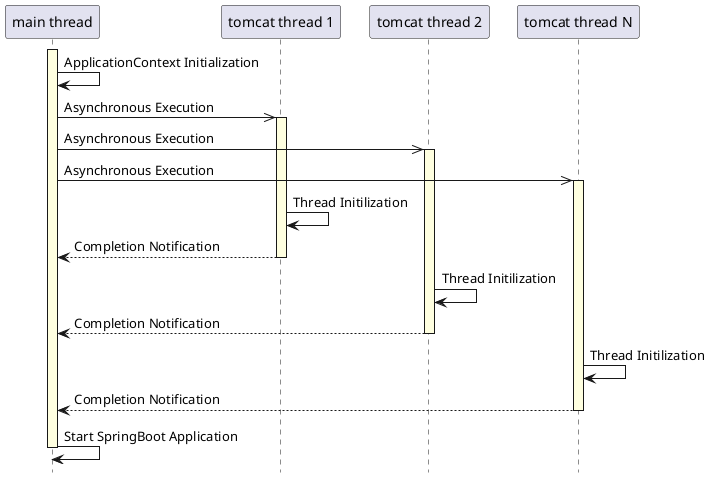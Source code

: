 @startuml

hide footbox

participant "main thread" as main_thread
participant "tomcat thread 1" as tomcat_thread_1
participant "tomcat thread 2" as tomcat_thread_2
participant "tomcat thread N" as tomcat_thread_N

activate main_thread #LightYellow

main_thread -> main_thread : ApplicationContext Initialization

main_thread ->> tomcat_thread_1 : Asynchronous Execution
activate tomcat_thread_1 #LightYellow
main_thread ->> tomcat_thread_2 : Asynchronous Execution
activate tomcat_thread_2 #LightYellow
main_thread ->> tomcat_thread_N : Asynchronous Execution
activate tomcat_thread_N #LightYellow

tomcat_thread_1 -> tomcat_thread_1 : Thread Initilization
main_thread <-- tomcat_thread_1 : Completion Notification
deactivate tomcat_thread_1
tomcat_thread_2 -> tomcat_thread_2 : Thread Initilization
main_thread <-- tomcat_thread_2 : Completion Notification
deactivate tomcat_thread_2
tomcat_thread_N -> tomcat_thread_N : Thread Initilization
main_thread <-- tomcat_thread_N : Completion Notification
deactivate tomcat_thread_N

main_thread -> main_thread : Start SpringBoot Application

deactivate main_thread

@enduml